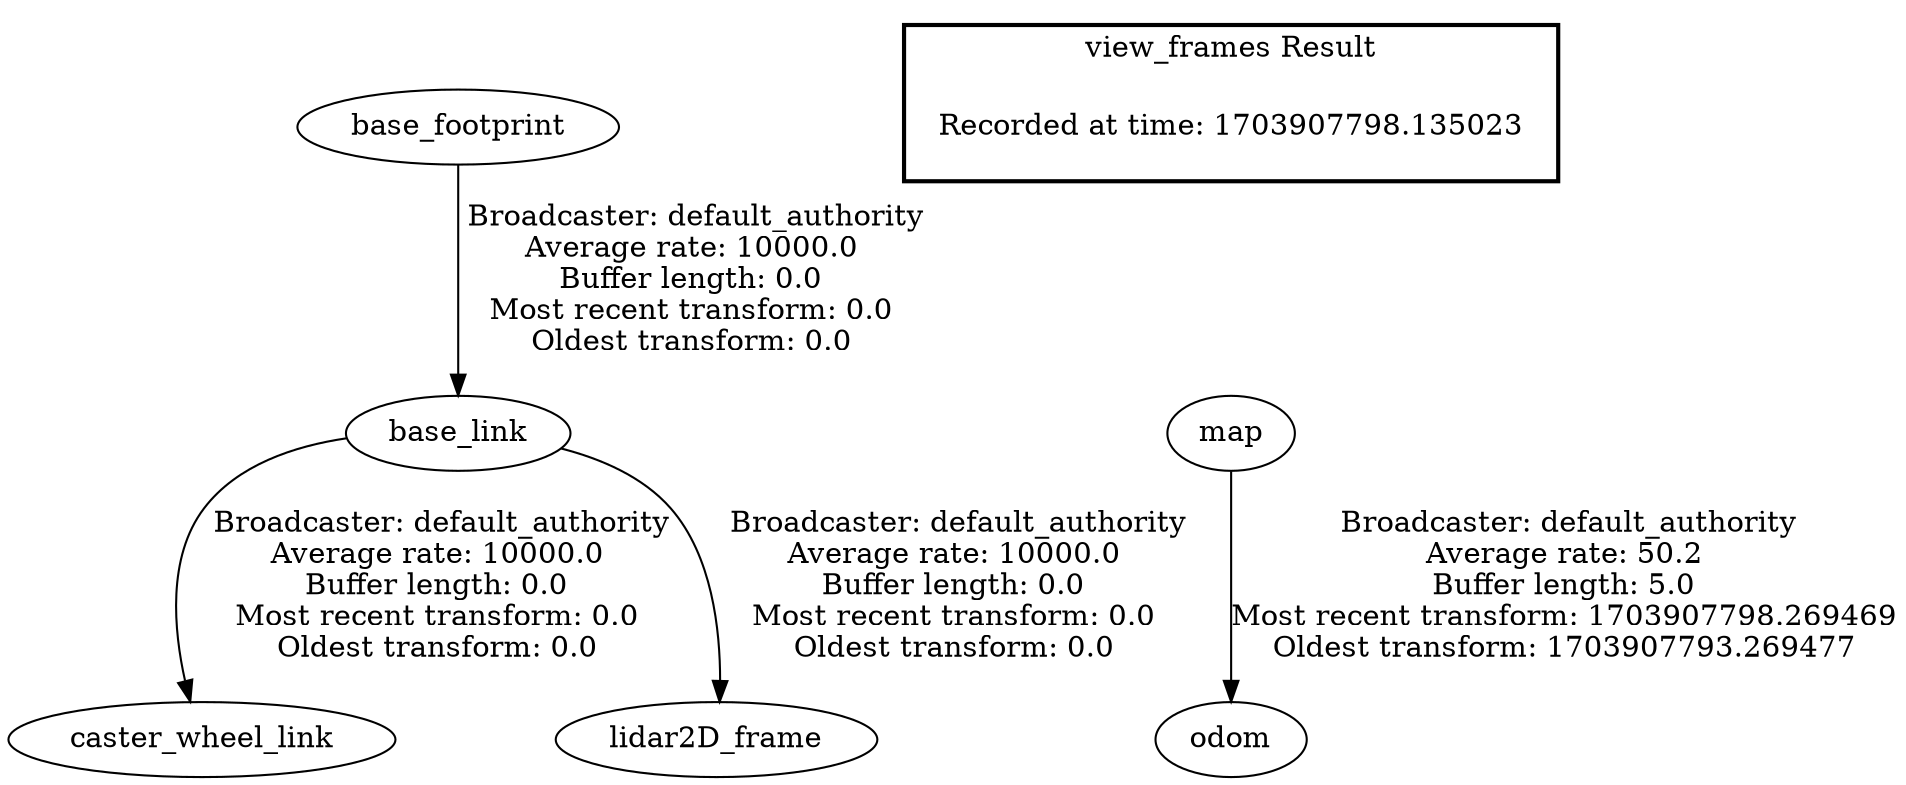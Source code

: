 digraph G {
"base_footprint" -> "base_link"[label=" Broadcaster: default_authority\nAverage rate: 10000.0\nBuffer length: 0.0\nMost recent transform: 0.0\nOldest transform: 0.0\n"];
"base_link" -> "caster_wheel_link"[label=" Broadcaster: default_authority\nAverage rate: 10000.0\nBuffer length: 0.0\nMost recent transform: 0.0\nOldest transform: 0.0\n"];
"base_link" -> "lidar2D_frame"[label=" Broadcaster: default_authority\nAverage rate: 10000.0\nBuffer length: 0.0\nMost recent transform: 0.0\nOldest transform: 0.0\n"];
"map" -> "odom"[label=" Broadcaster: default_authority\nAverage rate: 50.2\nBuffer length: 5.0\nMost recent transform: 1703907798.269469\nOldest transform: 1703907793.269477\n"];
edge [style=invis];
 subgraph cluster_legend { style=bold; color=black; label ="view_frames Result";
"Recorded at time: 1703907798.135023"[ shape=plaintext ] ;
}->"map";
}